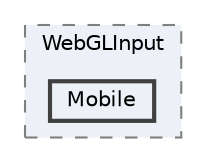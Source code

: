 digraph "WebGLSupport/WebGLInput/Mobile"
{
 // LATEX_PDF_SIZE
  bgcolor="transparent";
  edge [fontname=Helvetica,fontsize=10,labelfontname=Helvetica,labelfontsize=10];
  node [fontname=Helvetica,fontsize=10,shape=box,height=0.2,width=0.4];
  compound=true
  subgraph clusterdir_d8134675a8f9b1b8773cfc98d2fdda86 {
    graph [ bgcolor="#edf0f7", pencolor="grey50", label="WebGLInput", fontname=Helvetica,fontsize=10 style="filled,dashed", URL="dir_d8134675a8f9b1b8773cfc98d2fdda86.html",tooltip=""]
  dir_18d7a5c1c82ab7837f1051f094525cd1 [label="Mobile", fillcolor="#edf0f7", color="grey25", style="filled,bold", URL="dir_18d7a5c1c82ab7837f1051f094525cd1.html",tooltip=""];
  }
}
